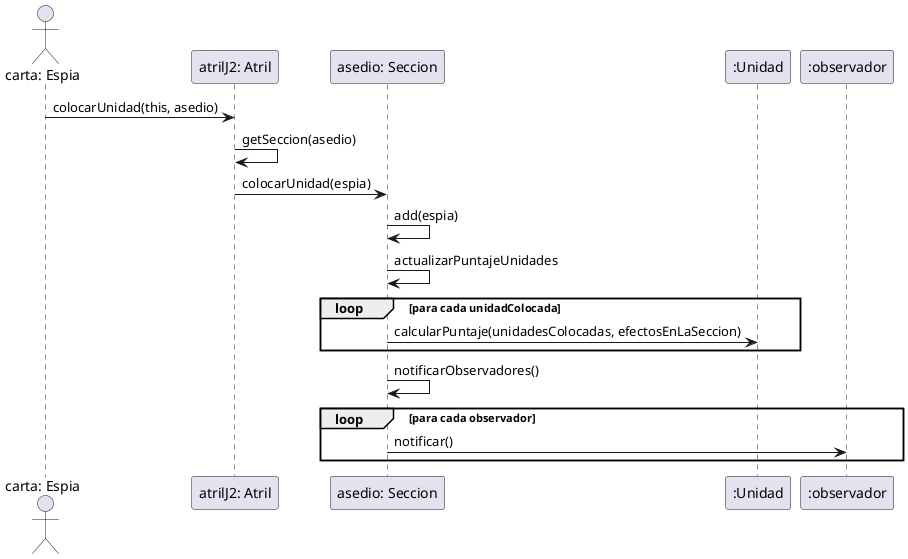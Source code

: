 @startuml
actor "carta: Espia" as espia
participant "atrilJ2: Atril" as atril
participant "asedio: Seccion" as seccion
participant ":Unidad" as unidades

espia -> atril: colocarUnidad(this, asedio)
atril -> atril: getSeccion(asedio)
atril -> seccion: colocarUnidad(espia)

seccion -> seccion: add(espia)

seccion -> seccion: actualizarPuntajeUnidades
loop para cada unidadColocada
seccion -> unidades: calcularPuntaje(unidadesColocadas, efectosEnLaSeccion)
end

seccion -> seccion: notificarObservadores()
loop para cada observador
seccion -> ":observador": notificar()
end

@enduml
